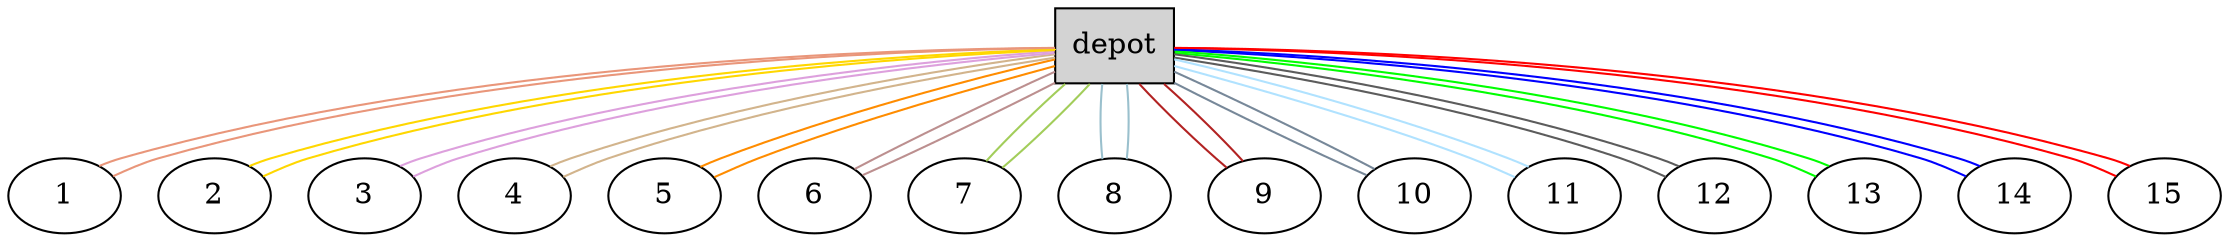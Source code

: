 graph G {
  0[shape = box, label = "depot", style = filled ];
  1[shape = ellipse];
  "0"--"1"[color = darksalmon];
  "1"--"0"[color = darksalmon];
  2[shape = ellipse];
  "0"--"2"[color = gold];
  "2"--"0"[color = gold];
  3[shape = ellipse];
  "0"--"3"[color = plum];
  "3"--"0"[color = plum];
  4[shape = ellipse];
  "0"--"4"[color = tan];
  "4"--"0"[color = tan];
  5[shape = ellipse];
  "0"--"5"[color = darkorange];
  "5"--"0"[color = darkorange];
  6[shape = ellipse];
  "0"--"6"[color = rosybrown];
  "6"--"0"[color = rosybrown];
  7[shape = ellipse];
  "0"--"7"[color = darkolivegreen3];
  "7"--"0"[color = darkolivegreen3];
  8[shape = ellipse];
  "0"--"8"[color = lightblue3];
  "8"--"0"[color = lightblue3];
  9[shape = ellipse];
  "0"--"9"[color = firebrick];
  "9"--"0"[color = firebrick];
  10[shape = ellipse];
  "0"--"10"[color = lightslategray];
  "10"--"0"[color = lightslategray];
  11[shape = ellipse];
  "0"--"11"[color = lightskyblue1];
  "11"--"0"[color = lightskyblue1];
  12[shape = ellipse];
  "0"--"12"[color = gray36];
  "12"--"0"[color = gray36];
  13[shape = ellipse];
  "0"--"13"[color = green];
  "13"--"0"[color = green];
  14[shape = ellipse];
  "0"--"14"[color = blue];
  "14"--"0"[color = blue];
  15[shape = ellipse];
  "0"--"15"[color = red];
  "15"--"0"[color = red];
}
